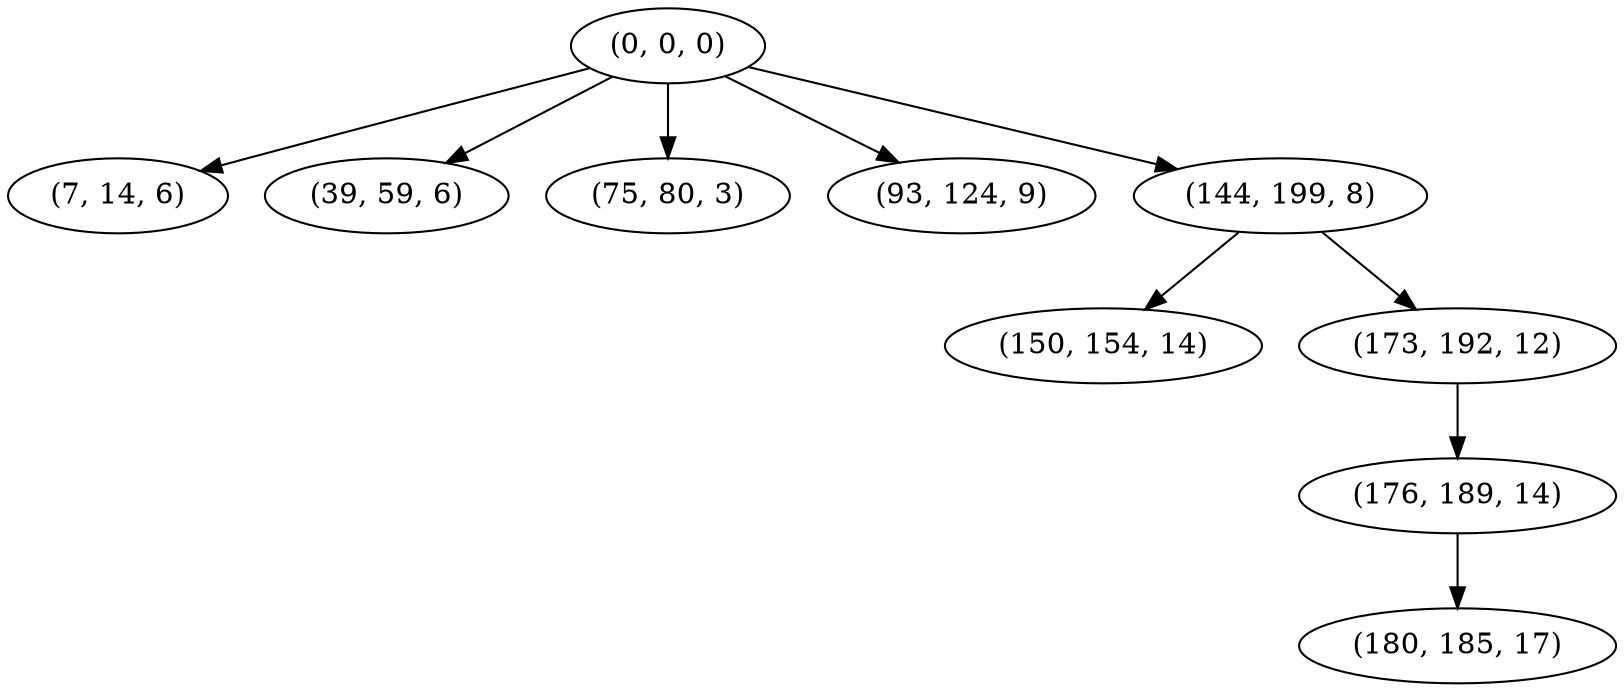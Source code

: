 digraph tree {
    "(0, 0, 0)";
    "(7, 14, 6)";
    "(39, 59, 6)";
    "(75, 80, 3)";
    "(93, 124, 9)";
    "(144, 199, 8)";
    "(150, 154, 14)";
    "(173, 192, 12)";
    "(176, 189, 14)";
    "(180, 185, 17)";
    "(0, 0, 0)" -> "(7, 14, 6)";
    "(0, 0, 0)" -> "(39, 59, 6)";
    "(0, 0, 0)" -> "(75, 80, 3)";
    "(0, 0, 0)" -> "(93, 124, 9)";
    "(0, 0, 0)" -> "(144, 199, 8)";
    "(144, 199, 8)" -> "(150, 154, 14)";
    "(144, 199, 8)" -> "(173, 192, 12)";
    "(173, 192, 12)" -> "(176, 189, 14)";
    "(176, 189, 14)" -> "(180, 185, 17)";
}
